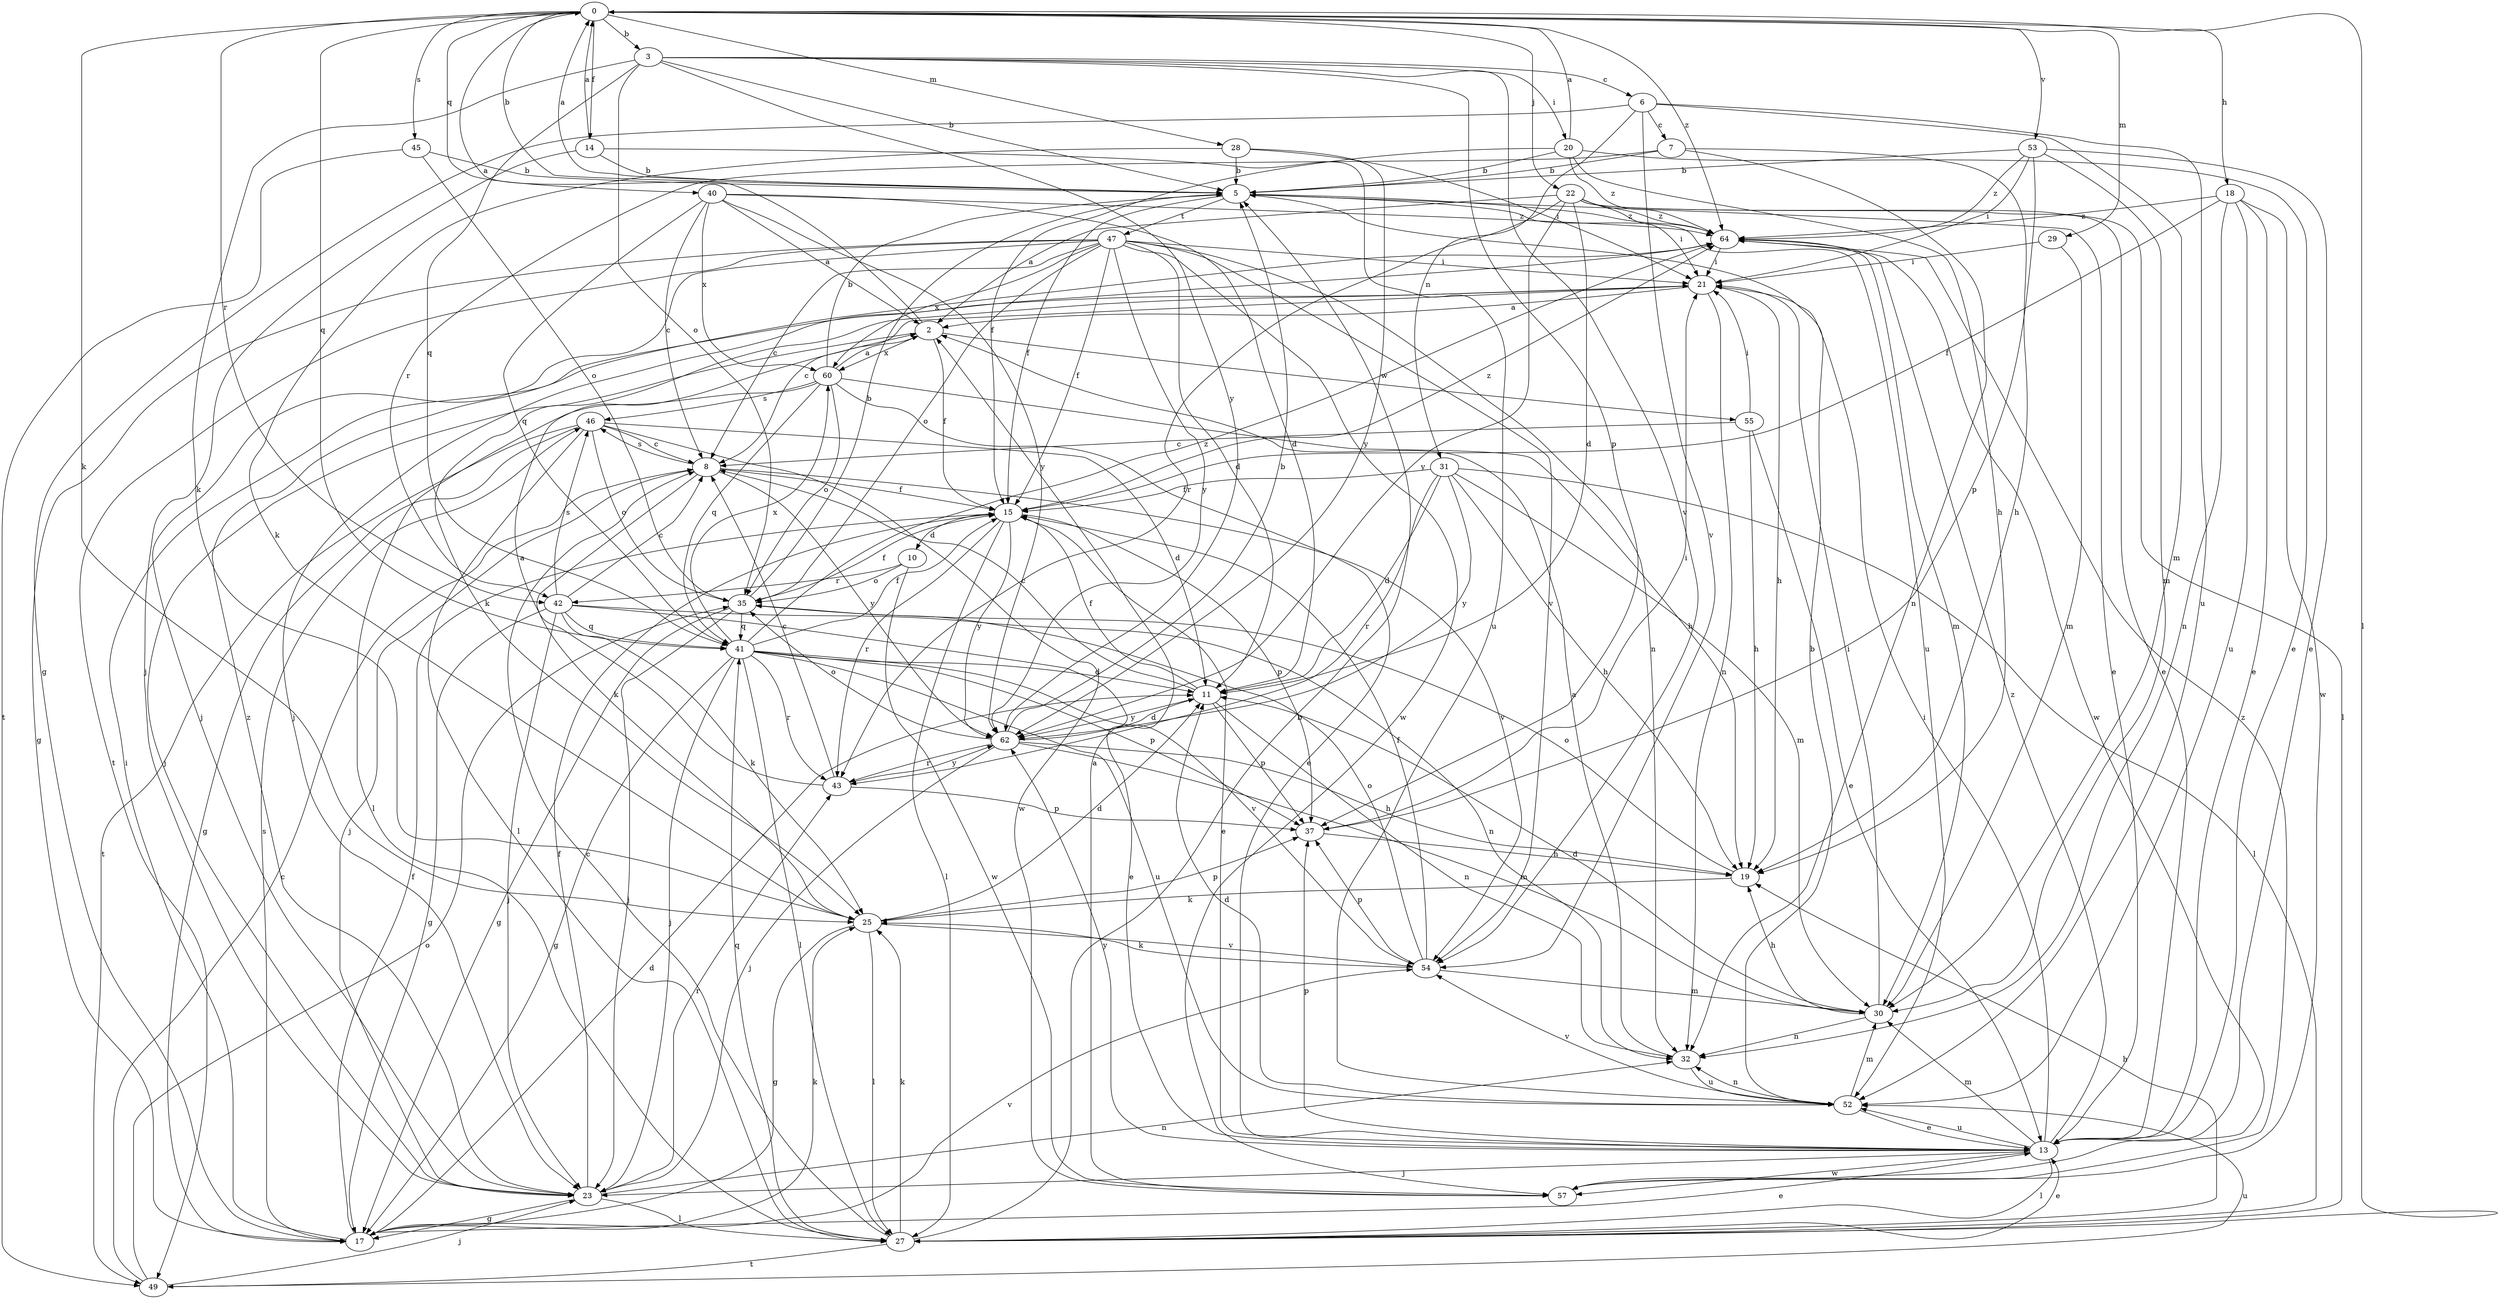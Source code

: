 strict digraph  {
0;
2;
3;
5;
6;
7;
8;
10;
11;
13;
14;
15;
17;
18;
19;
20;
21;
22;
23;
25;
27;
28;
29;
30;
31;
32;
35;
37;
40;
41;
42;
43;
45;
46;
47;
49;
52;
53;
54;
55;
57;
60;
62;
64;
0 -> 3  [label=b];
0 -> 5  [label=b];
0 -> 14  [label=f];
0 -> 18  [label=h];
0 -> 22  [label=j];
0 -> 25  [label=k];
0 -> 27  [label=l];
0 -> 28  [label=m];
0 -> 29  [label=m];
0 -> 40  [label=q];
0 -> 41  [label=q];
0 -> 42  [label=r];
0 -> 45  [label=s];
0 -> 53  [label=v];
0 -> 64  [label=z];
2 -> 0  [label=a];
2 -> 15  [label=f];
2 -> 23  [label=j];
2 -> 55  [label=w];
2 -> 60  [label=x];
3 -> 5  [label=b];
3 -> 6  [label=c];
3 -> 20  [label=i];
3 -> 25  [label=k];
3 -> 35  [label=o];
3 -> 37  [label=p];
3 -> 41  [label=q];
3 -> 54  [label=v];
3 -> 62  [label=y];
5 -> 0  [label=a];
5 -> 13  [label=e];
5 -> 15  [label=f];
5 -> 47  [label=t];
5 -> 52  [label=u];
5 -> 64  [label=z];
6 -> 7  [label=c];
6 -> 17  [label=g];
6 -> 30  [label=m];
6 -> 31  [label=n];
6 -> 52  [label=u];
6 -> 54  [label=v];
7 -> 5  [label=b];
7 -> 19  [label=h];
7 -> 32  [label=n];
7 -> 42  [label=r];
8 -> 15  [label=f];
8 -> 23  [label=j];
8 -> 25  [label=k];
8 -> 46  [label=s];
8 -> 54  [label=v];
8 -> 62  [label=y];
10 -> 35  [label=o];
10 -> 42  [label=r];
10 -> 57  [label=w];
11 -> 8  [label=c];
11 -> 15  [label=f];
11 -> 32  [label=n];
11 -> 37  [label=p];
11 -> 62  [label=y];
13 -> 21  [label=i];
13 -> 23  [label=j];
13 -> 27  [label=l];
13 -> 30  [label=m];
13 -> 37  [label=p];
13 -> 52  [label=u];
13 -> 57  [label=w];
13 -> 62  [label=y];
13 -> 64  [label=z];
14 -> 0  [label=a];
14 -> 5  [label=b];
14 -> 23  [label=j];
14 -> 52  [label=u];
15 -> 10  [label=d];
15 -> 13  [label=e];
15 -> 27  [label=l];
15 -> 37  [label=p];
15 -> 43  [label=r];
15 -> 62  [label=y];
15 -> 64  [label=z];
17 -> 11  [label=d];
17 -> 13  [label=e];
17 -> 15  [label=f];
17 -> 21  [label=i];
17 -> 25  [label=k];
17 -> 46  [label=s];
17 -> 54  [label=v];
18 -> 13  [label=e];
18 -> 15  [label=f];
18 -> 32  [label=n];
18 -> 52  [label=u];
18 -> 57  [label=w];
18 -> 64  [label=z];
19 -> 25  [label=k];
19 -> 35  [label=o];
20 -> 0  [label=a];
20 -> 5  [label=b];
20 -> 13  [label=e];
20 -> 15  [label=f];
20 -> 19  [label=h];
20 -> 64  [label=z];
21 -> 2  [label=a];
21 -> 8  [label=c];
21 -> 19  [label=h];
21 -> 25  [label=k];
21 -> 32  [label=n];
22 -> 2  [label=a];
22 -> 11  [label=d];
22 -> 13  [label=e];
22 -> 21  [label=i];
22 -> 27  [label=l];
22 -> 43  [label=r];
22 -> 62  [label=y];
22 -> 64  [label=z];
23 -> 15  [label=f];
23 -> 17  [label=g];
23 -> 27  [label=l];
23 -> 32  [label=n];
23 -> 43  [label=r];
23 -> 64  [label=z];
25 -> 11  [label=d];
25 -> 17  [label=g];
25 -> 27  [label=l];
25 -> 37  [label=p];
25 -> 54  [label=v];
27 -> 5  [label=b];
27 -> 8  [label=c];
27 -> 13  [label=e];
27 -> 19  [label=h];
27 -> 25  [label=k];
27 -> 41  [label=q];
27 -> 49  [label=t];
28 -> 5  [label=b];
28 -> 21  [label=i];
28 -> 25  [label=k];
28 -> 62  [label=y];
29 -> 21  [label=i];
29 -> 30  [label=m];
30 -> 11  [label=d];
30 -> 19  [label=h];
30 -> 21  [label=i];
30 -> 32  [label=n];
31 -> 11  [label=d];
31 -> 15  [label=f];
31 -> 19  [label=h];
31 -> 27  [label=l];
31 -> 30  [label=m];
31 -> 43  [label=r];
31 -> 62  [label=y];
32 -> 2  [label=a];
32 -> 52  [label=u];
35 -> 5  [label=b];
35 -> 15  [label=f];
35 -> 17  [label=g];
35 -> 23  [label=j];
35 -> 41  [label=q];
37 -> 19  [label=h];
37 -> 21  [label=i];
40 -> 2  [label=a];
40 -> 8  [label=c];
40 -> 11  [label=d];
40 -> 41  [label=q];
40 -> 60  [label=x];
40 -> 62  [label=y];
40 -> 64  [label=z];
41 -> 11  [label=d];
41 -> 15  [label=f];
41 -> 17  [label=g];
41 -> 23  [label=j];
41 -> 27  [label=l];
41 -> 37  [label=p];
41 -> 43  [label=r];
41 -> 52  [label=u];
41 -> 54  [label=v];
41 -> 60  [label=x];
41 -> 64  [label=z];
42 -> 8  [label=c];
42 -> 13  [label=e];
42 -> 17  [label=g];
42 -> 23  [label=j];
42 -> 25  [label=k];
42 -> 32  [label=n];
42 -> 41  [label=q];
42 -> 46  [label=s];
43 -> 2  [label=a];
43 -> 8  [label=c];
43 -> 37  [label=p];
43 -> 62  [label=y];
45 -> 5  [label=b];
45 -> 35  [label=o];
45 -> 49  [label=t];
46 -> 8  [label=c];
46 -> 11  [label=d];
46 -> 17  [label=g];
46 -> 27  [label=l];
46 -> 35  [label=o];
46 -> 49  [label=t];
46 -> 57  [label=w];
47 -> 8  [label=c];
47 -> 11  [label=d];
47 -> 15  [label=f];
47 -> 17  [label=g];
47 -> 21  [label=i];
47 -> 23  [label=j];
47 -> 32  [label=n];
47 -> 35  [label=o];
47 -> 49  [label=t];
47 -> 54  [label=v];
47 -> 57  [label=w];
47 -> 60  [label=x];
47 -> 62  [label=y];
49 -> 8  [label=c];
49 -> 23  [label=j];
49 -> 35  [label=o];
49 -> 52  [label=u];
52 -> 5  [label=b];
52 -> 11  [label=d];
52 -> 13  [label=e];
52 -> 30  [label=m];
52 -> 32  [label=n];
52 -> 54  [label=v];
53 -> 5  [label=b];
53 -> 13  [label=e];
53 -> 21  [label=i];
53 -> 30  [label=m];
53 -> 37  [label=p];
53 -> 64  [label=z];
54 -> 15  [label=f];
54 -> 25  [label=k];
54 -> 30  [label=m];
54 -> 35  [label=o];
54 -> 37  [label=p];
55 -> 8  [label=c];
55 -> 13  [label=e];
55 -> 19  [label=h];
55 -> 21  [label=i];
57 -> 2  [label=a];
57 -> 64  [label=z];
60 -> 2  [label=a];
60 -> 5  [label=b];
60 -> 13  [label=e];
60 -> 19  [label=h];
60 -> 27  [label=l];
60 -> 35  [label=o];
60 -> 41  [label=q];
60 -> 46  [label=s];
62 -> 5  [label=b];
62 -> 11  [label=d];
62 -> 19  [label=h];
62 -> 23  [label=j];
62 -> 30  [label=m];
62 -> 35  [label=o];
62 -> 43  [label=r];
64 -> 21  [label=i];
64 -> 23  [label=j];
64 -> 30  [label=m];
64 -> 57  [label=w];
}
